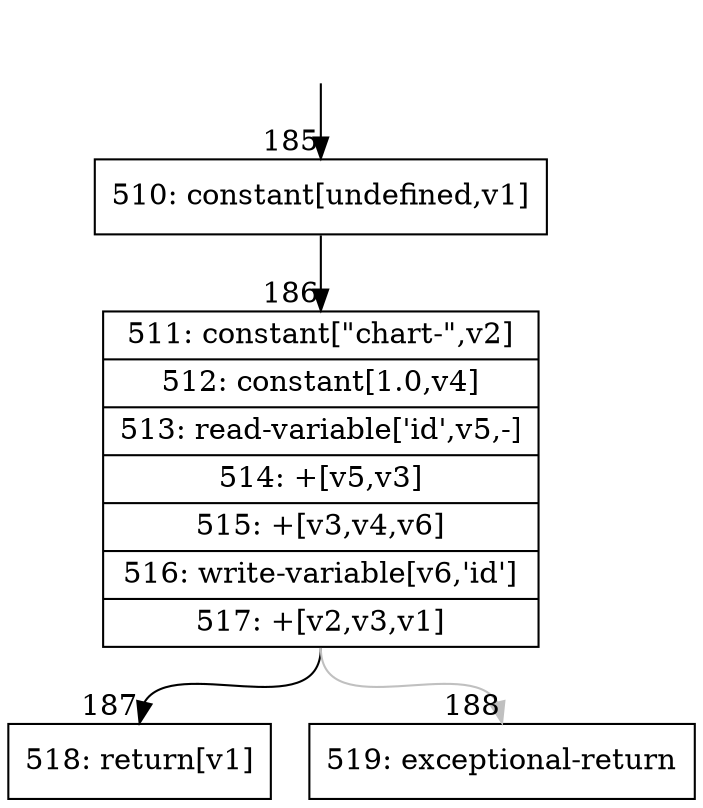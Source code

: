 digraph {
rankdir="TD"
BB_entry23[shape=none,label=""];
BB_entry23 -> BB185 [tailport=s, headport=n, headlabel="    185"]
BB185 [shape=record label="{510: constant[undefined,v1]}" ] 
BB185 -> BB186 [tailport=s, headport=n, headlabel="      186"]
BB186 [shape=record label="{511: constant[\"chart-\",v2]|512: constant[1.0,v4]|513: read-variable['id',v5,-]|514: +[v5,v3]|515: +[v3,v4,v6]|516: write-variable[v6,'id']|517: +[v2,v3,v1]}" ] 
BB186 -> BB187 [tailport=s, headport=n, headlabel="      187"]
BB186 -> BB188 [tailport=s, headport=n, color=gray, headlabel="      188"]
BB187 [shape=record label="{518: return[v1]}" ] 
BB188 [shape=record label="{519: exceptional-return}" ] 
//#$~ 298
}
